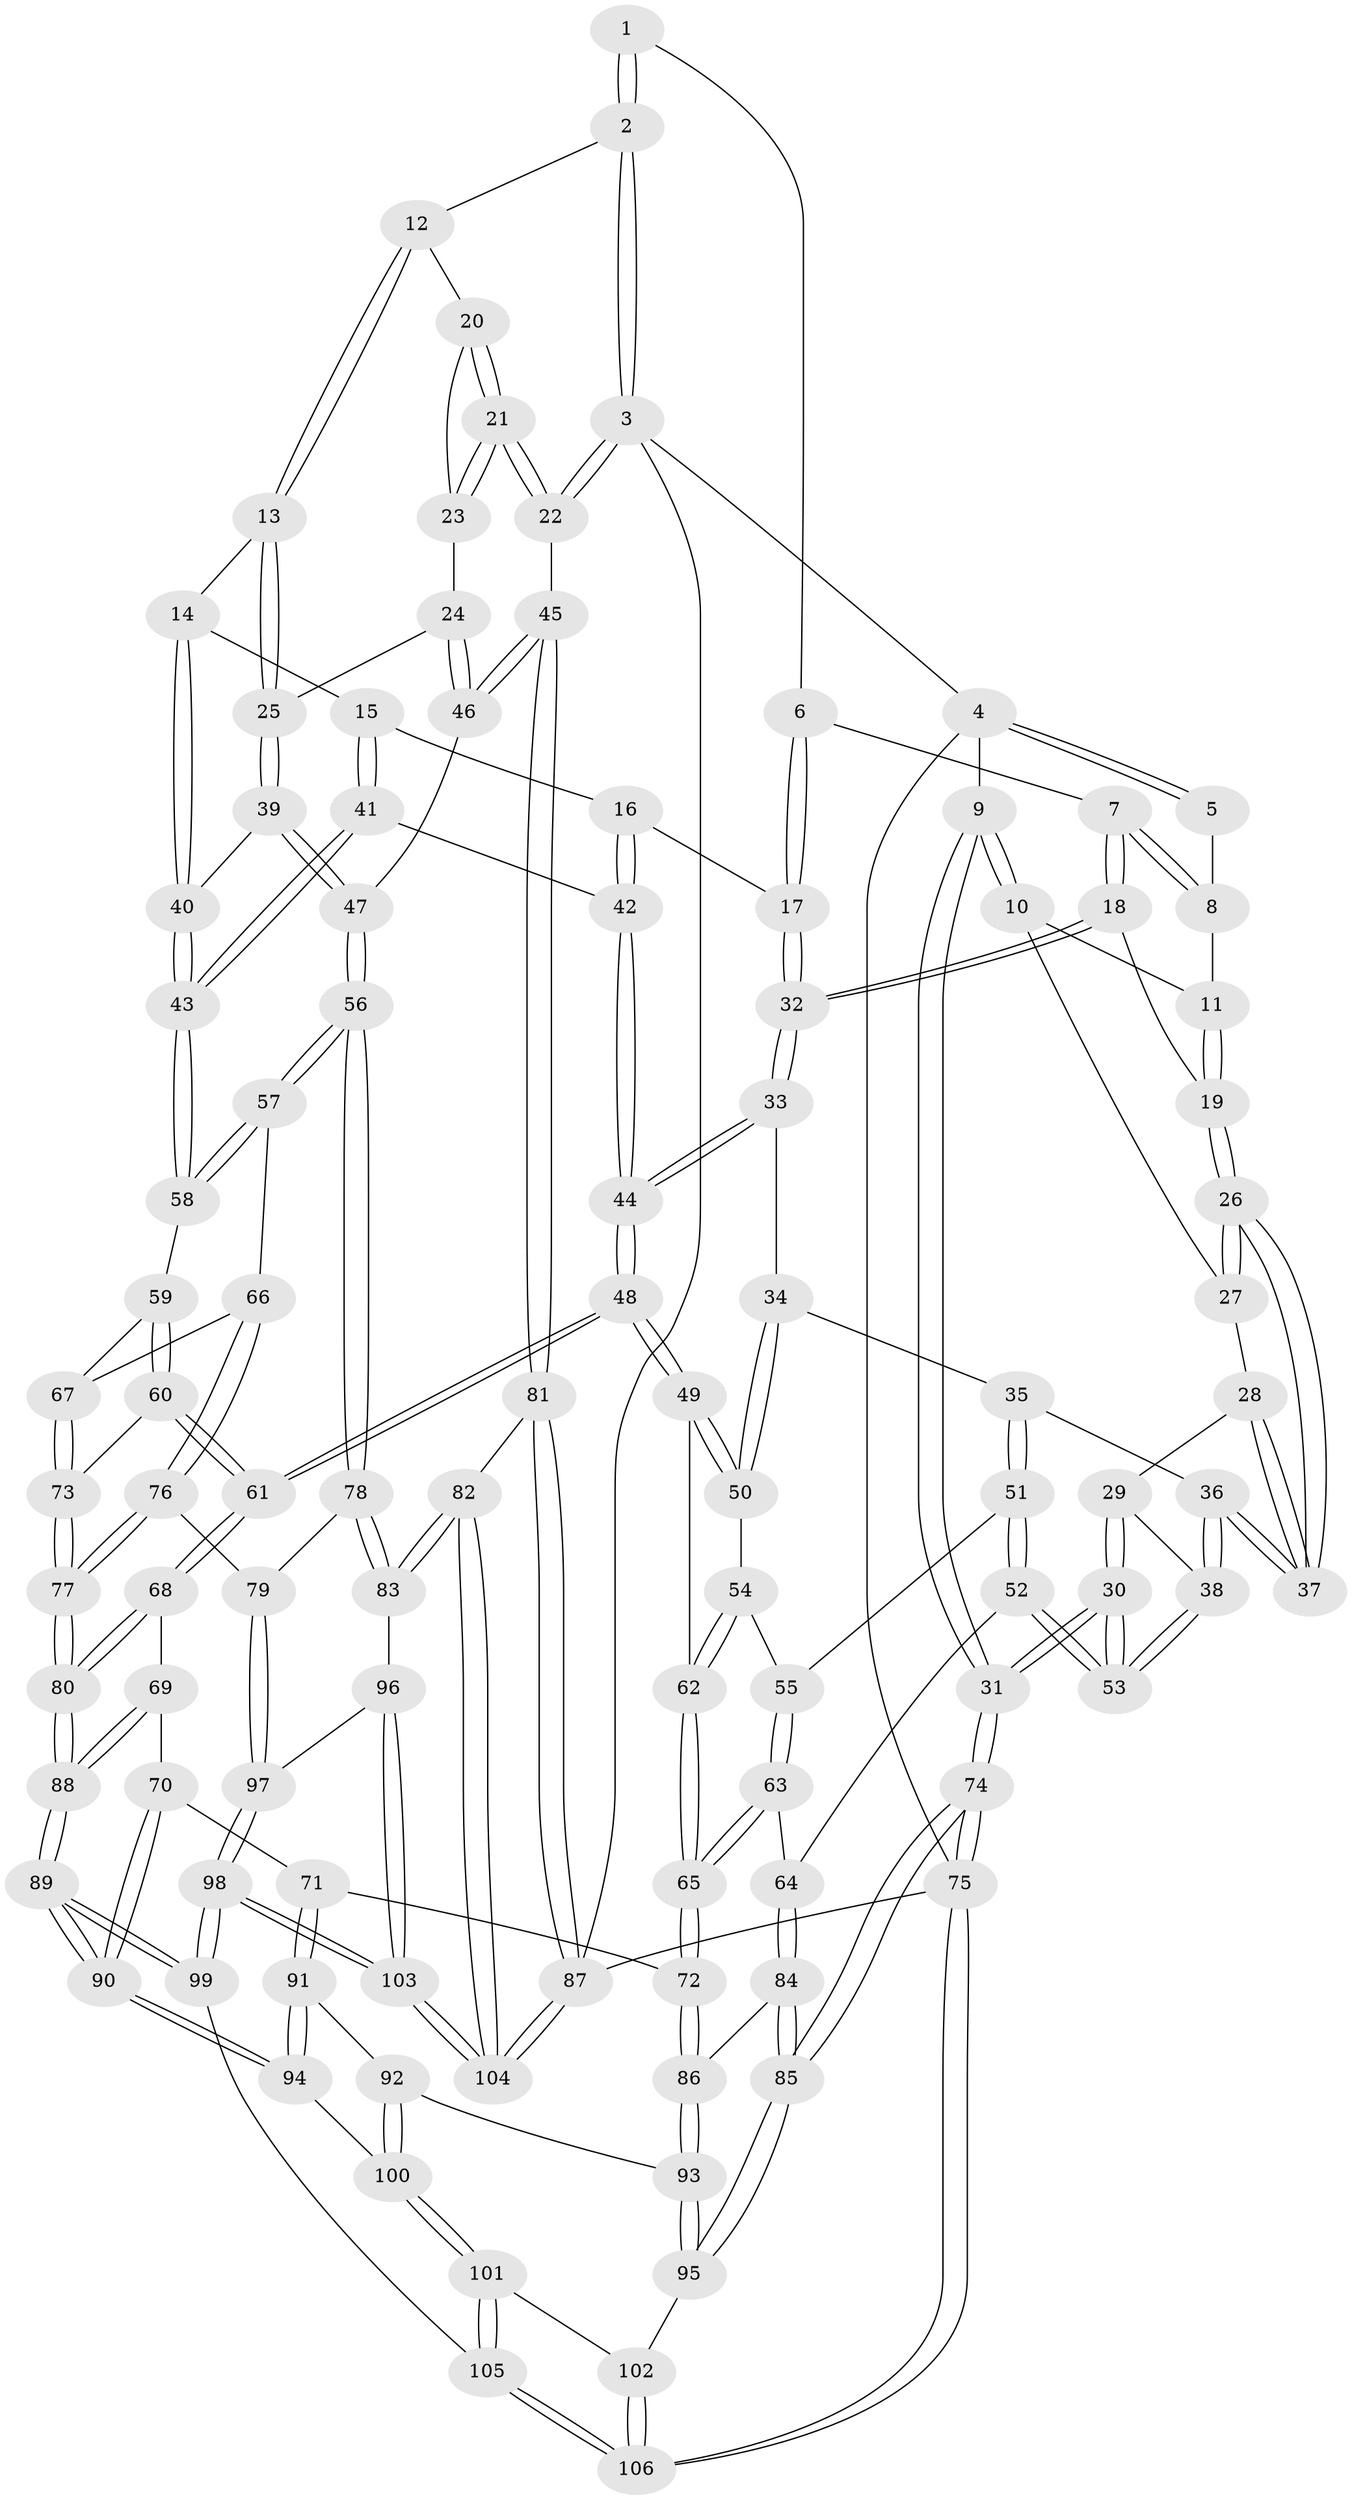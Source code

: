 // Generated by graph-tools (version 1.1) at 2025/01/03/09/25 05:01:04]
// undirected, 106 vertices, 262 edges
graph export_dot {
graph [start="1"]
  node [color=gray90,style=filled];
  1 [pos="+0.43277018545707574+0"];
  2 [pos="+0.6793027935025835+0"];
  3 [pos="+1+0"];
  4 [pos="+0+0"];
  5 [pos="+0.23609567260501568+0"];
  6 [pos="+0.41731854584547273+0"];
  7 [pos="+0.30855612227455115+0.12391003039172507"];
  8 [pos="+0.21174755446559015+0"];
  9 [pos="+0+0"];
  10 [pos="+0.05704786676693239+0.10430682399373215"];
  11 [pos="+0.17771595724068742+0.050581013800425866"];
  12 [pos="+0.6998540146738675+0"];
  13 [pos="+0.6865303441948547+0.03770734699182894"];
  14 [pos="+0.6303211615008054+0.11801383860142003"];
  15 [pos="+0.6093803902347517+0.13380061862592604"];
  16 [pos="+0.46834448070880424+0.1644303527700741"];
  17 [pos="+0.4527797450309421+0.16364694279918976"];
  18 [pos="+0.3082461709417395+0.133379764692866"];
  19 [pos="+0.22833207204787237+0.1570551861247209"];
  20 [pos="+0.8114025247258622+0.054614990012792394"];
  21 [pos="+1+0.07039675679143906"];
  22 [pos="+1+0.021323858063092057"];
  23 [pos="+0.9158033157599627+0.17165768221682845"];
  24 [pos="+0.8929540384662946+0.21800735167462076"];
  25 [pos="+0.8036077315142666+0.23585453163212436"];
  26 [pos="+0.20805092916872542+0.17673373272840473"];
  27 [pos="+0.06439782375203454+0.11141659864394138"];
  28 [pos="+0.10305037343877974+0.21447836306631446"];
  29 [pos="+0.101461140329476+0.21621274662317336"];
  30 [pos="+0+0.4151684472822885"];
  31 [pos="+0+0.4143603522961"];
  32 [pos="+0.3869644878166476+0.19898150274956444"];
  33 [pos="+0.37715584434530125+0.25047035392083544"];
  34 [pos="+0.3705981574197527+0.255903372790566"];
  35 [pos="+0.20466673422524223+0.2759893550124652"];
  36 [pos="+0.1967535358766336+0.26818133668252747"];
  37 [pos="+0.1925719090555356+0.2449387715977362"];
  38 [pos="+0.10049331635006613+0.31157668482063006"];
  39 [pos="+0.7779126787821645+0.2946934609342512"];
  40 [pos="+0.7101651075443194+0.31994137854238675"];
  41 [pos="+0.5676815940921193+0.33578692175708574"];
  42 [pos="+0.5466328984910587+0.3375411630476071"];
  43 [pos="+0.6568793791637509+0.3832407073950935"];
  44 [pos="+0.48490483420947256+0.3598324768952402"];
  45 [pos="+1+0.41553987039920876"];
  46 [pos="+1+0.42396782929488885"];
  47 [pos="+0.9430522397867003+0.45161248452089414"];
  48 [pos="+0.43941894918474517+0.452825491491159"];
  49 [pos="+0.41519313650742345+0.44820309232694244"];
  50 [pos="+0.3313586182460155+0.3447363083385271"];
  51 [pos="+0.23055020440639315+0.3803104051831254"];
  52 [pos="+0+0.4584189799428144"];
  53 [pos="+0+0.4276416453329169"];
  54 [pos="+0.24747755121816203+0.3897727530797024"];
  55 [pos="+0.2428599485757429+0.3888652470935756"];
  56 [pos="+0.8729054195602929+0.51379417890976"];
  57 [pos="+0.7170011162810899+0.4693536068465223"];
  58 [pos="+0.6603320597474087+0.39748243604983585"];
  59 [pos="+0.5780306991118875+0.4754514975566566"];
  60 [pos="+0.5089860614225713+0.5081898453817746"];
  61 [pos="+0.4644390946873417+0.5087524709912059"];
  62 [pos="+0.3186435014036396+0.46639369392262187"];
  63 [pos="+0.19888089251779303+0.5314199132857791"];
  64 [pos="+0.07287659921861371+0.5249568750566503"];
  65 [pos="+0.27048172147463717+0.5721756373769503"];
  66 [pos="+0.6977030240998353+0.49899086429914524"];
  67 [pos="+0.6112061481210145+0.5313444386945565"];
  68 [pos="+0.455658064006649+0.538418118026736"];
  69 [pos="+0.409766318596048+0.5990942857293565"];
  70 [pos="+0.3825563183945509+0.6142924766497431"];
  71 [pos="+0.3037614664195982+0.6120883221101849"];
  72 [pos="+0.2774173097782424+0.5867143318264262"];
  73 [pos="+0.5917223752264675+0.5683810685425847"];
  74 [pos="+0+1"];
  75 [pos="+0+1"];
  76 [pos="+0.644934530710688+0.6510846856679051"];
  77 [pos="+0.6281593279666925+0.6557976532575385"];
  78 [pos="+0.8716501301709162+0.521288079217257"];
  79 [pos="+0.6765273096127734+0.6576345795560122"];
  80 [pos="+0.5996842090667561+0.6789192028947181"];
  81 [pos="+1+0.8112062731798935"];
  82 [pos="+0.9376191306682451+0.7399355935686657"];
  83 [pos="+0.8863910447641837+0.7002574669101418"];
  84 [pos="+0.10163428411275348+0.6169608982566316"];
  85 [pos="+0+0.8729492362130841"];
  86 [pos="+0.1553723200529759+0.6623302451808695"];
  87 [pos="+1+1"];
  88 [pos="+0.5606497761260993+0.7408686771975396"];
  89 [pos="+0.5275268628072808+0.8670437921602464"];
  90 [pos="+0.41990109684766663+0.805509451266355"];
  91 [pos="+0.28310497082553615+0.6849023537644882"];
  92 [pos="+0.2721542555872827+0.6953153287567958"];
  93 [pos="+0.1712128323925583+0.7269000048549606"];
  94 [pos="+0.39173718311201106+0.8025409120069623"];
  95 [pos="+0.13832897202900543+0.8067994489947303"];
  96 [pos="+0.8408708701590636+0.718229394160806"];
  97 [pos="+0.7378349338715992+0.703774534756127"];
  98 [pos="+0.6094228120220208+1"];
  99 [pos="+0.6056078006441911+1"];
  100 [pos="+0.2665967173979618+0.8327312943508665"];
  101 [pos="+0.25366428353107956+0.841018749179561"];
  102 [pos="+0.23469479617561417+0.8418313247781758"];
  103 [pos="+0.629458600153097+1"];
  104 [pos="+0.761398318731651+1"];
  105 [pos="+0.4004637704455644+1"];
  106 [pos="+0.14141808172503845+1"];
  1 -- 2;
  1 -- 2;
  1 -- 6;
  2 -- 3;
  2 -- 3;
  2 -- 12;
  3 -- 4;
  3 -- 22;
  3 -- 22;
  3 -- 87;
  4 -- 5;
  4 -- 5;
  4 -- 9;
  4 -- 75;
  5 -- 8;
  6 -- 7;
  6 -- 17;
  6 -- 17;
  7 -- 8;
  7 -- 8;
  7 -- 18;
  7 -- 18;
  8 -- 11;
  9 -- 10;
  9 -- 10;
  9 -- 31;
  9 -- 31;
  10 -- 11;
  10 -- 27;
  11 -- 19;
  11 -- 19;
  12 -- 13;
  12 -- 13;
  12 -- 20;
  13 -- 14;
  13 -- 25;
  13 -- 25;
  14 -- 15;
  14 -- 40;
  14 -- 40;
  15 -- 16;
  15 -- 41;
  15 -- 41;
  16 -- 17;
  16 -- 42;
  16 -- 42;
  17 -- 32;
  17 -- 32;
  18 -- 19;
  18 -- 32;
  18 -- 32;
  19 -- 26;
  19 -- 26;
  20 -- 21;
  20 -- 21;
  20 -- 23;
  21 -- 22;
  21 -- 22;
  21 -- 23;
  21 -- 23;
  22 -- 45;
  23 -- 24;
  24 -- 25;
  24 -- 46;
  24 -- 46;
  25 -- 39;
  25 -- 39;
  26 -- 27;
  26 -- 27;
  26 -- 37;
  26 -- 37;
  27 -- 28;
  28 -- 29;
  28 -- 37;
  28 -- 37;
  29 -- 30;
  29 -- 30;
  29 -- 38;
  30 -- 31;
  30 -- 31;
  30 -- 53;
  30 -- 53;
  31 -- 74;
  31 -- 74;
  32 -- 33;
  32 -- 33;
  33 -- 34;
  33 -- 44;
  33 -- 44;
  34 -- 35;
  34 -- 50;
  34 -- 50;
  35 -- 36;
  35 -- 51;
  35 -- 51;
  36 -- 37;
  36 -- 37;
  36 -- 38;
  36 -- 38;
  38 -- 53;
  38 -- 53;
  39 -- 40;
  39 -- 47;
  39 -- 47;
  40 -- 43;
  40 -- 43;
  41 -- 42;
  41 -- 43;
  41 -- 43;
  42 -- 44;
  42 -- 44;
  43 -- 58;
  43 -- 58;
  44 -- 48;
  44 -- 48;
  45 -- 46;
  45 -- 46;
  45 -- 81;
  45 -- 81;
  46 -- 47;
  47 -- 56;
  47 -- 56;
  48 -- 49;
  48 -- 49;
  48 -- 61;
  48 -- 61;
  49 -- 50;
  49 -- 50;
  49 -- 62;
  50 -- 54;
  51 -- 52;
  51 -- 52;
  51 -- 55;
  52 -- 53;
  52 -- 53;
  52 -- 64;
  54 -- 55;
  54 -- 62;
  54 -- 62;
  55 -- 63;
  55 -- 63;
  56 -- 57;
  56 -- 57;
  56 -- 78;
  56 -- 78;
  57 -- 58;
  57 -- 58;
  57 -- 66;
  58 -- 59;
  59 -- 60;
  59 -- 60;
  59 -- 67;
  60 -- 61;
  60 -- 61;
  60 -- 73;
  61 -- 68;
  61 -- 68;
  62 -- 65;
  62 -- 65;
  63 -- 64;
  63 -- 65;
  63 -- 65;
  64 -- 84;
  64 -- 84;
  65 -- 72;
  65 -- 72;
  66 -- 67;
  66 -- 76;
  66 -- 76;
  67 -- 73;
  67 -- 73;
  68 -- 69;
  68 -- 80;
  68 -- 80;
  69 -- 70;
  69 -- 88;
  69 -- 88;
  70 -- 71;
  70 -- 90;
  70 -- 90;
  71 -- 72;
  71 -- 91;
  71 -- 91;
  72 -- 86;
  72 -- 86;
  73 -- 77;
  73 -- 77;
  74 -- 75;
  74 -- 75;
  74 -- 85;
  74 -- 85;
  75 -- 106;
  75 -- 106;
  75 -- 87;
  76 -- 77;
  76 -- 77;
  76 -- 79;
  77 -- 80;
  77 -- 80;
  78 -- 79;
  78 -- 83;
  78 -- 83;
  79 -- 97;
  79 -- 97;
  80 -- 88;
  80 -- 88;
  81 -- 82;
  81 -- 87;
  81 -- 87;
  82 -- 83;
  82 -- 83;
  82 -- 104;
  82 -- 104;
  83 -- 96;
  84 -- 85;
  84 -- 85;
  84 -- 86;
  85 -- 95;
  85 -- 95;
  86 -- 93;
  86 -- 93;
  87 -- 104;
  87 -- 104;
  88 -- 89;
  88 -- 89;
  89 -- 90;
  89 -- 90;
  89 -- 99;
  89 -- 99;
  90 -- 94;
  90 -- 94;
  91 -- 92;
  91 -- 94;
  91 -- 94;
  92 -- 93;
  92 -- 100;
  92 -- 100;
  93 -- 95;
  93 -- 95;
  94 -- 100;
  95 -- 102;
  96 -- 97;
  96 -- 103;
  96 -- 103;
  97 -- 98;
  97 -- 98;
  98 -- 99;
  98 -- 99;
  98 -- 103;
  98 -- 103;
  99 -- 105;
  100 -- 101;
  100 -- 101;
  101 -- 102;
  101 -- 105;
  101 -- 105;
  102 -- 106;
  102 -- 106;
  103 -- 104;
  103 -- 104;
  105 -- 106;
  105 -- 106;
}
